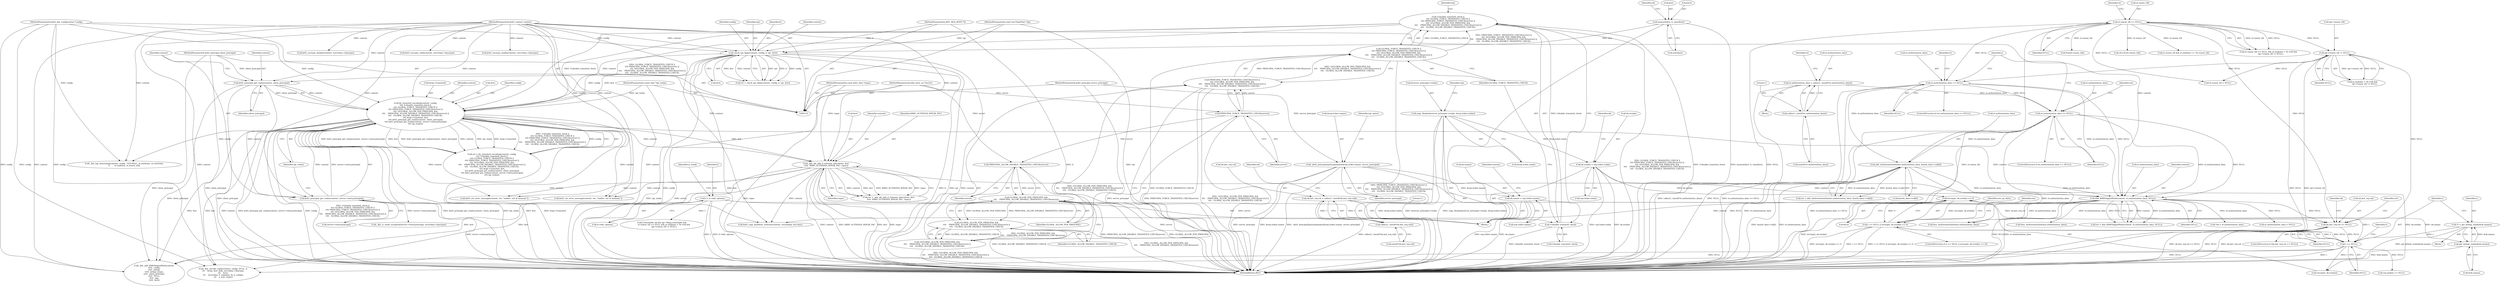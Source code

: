 digraph "0_heimdal_b1e699103f08d6a0ca46a122193c9da65f6cf837_1@API" {
"1000939" [label="(Call,strcmp(r, ek.srealm) == 0)"];
"1000936" [label="(Call,r == NULL)"];
"1000927" [label="(Call,*r = get_krbtgt_realm(&ek.sname))"];
"1000929" [label="(Call,get_krbtgt_realm(&ek.sname))"];
"1000900" [label="(Call,ek.sname = rep.ticket.sname)"];
"1000277" [label="(Call,_krb5_principal2principalname(&rep.ticket.sname, server_principal))"];
"1000123" [label="(MethodParameterIn,krb5_principal server_principal)"];
"1000830" [label="(Call,ek.last_req.val == NULL)"];
"1000814" [label="(Call,ek.last_req.val = calloc(1, sizeof(*ek.last_req.val)))"];
"1000820" [label="(Call,calloc(1, sizeof(*ek.last_req.val)))"];
"1000385" [label="(Call,et.renew_till == NULL)"];
"1000399" [label="(Call,tgt->renew_till != NULL)"];
"1000725" [label="(Call,find_KRB5SignedPath(context, et.authorization_data, NULL))"];
"1000642" [label="(Call,_kdc_tkt_add_if_relevant_ad(context, &et,\n\t\t\t\t\t  KRB5_AUTHDATA_WIN2K_PAC, rspac))"];
"1000226" [label="(Call,fix_transited_encoding(context, config,\n\t\t\t\t !f.disable_transited_check ||\n\t\t\t\t GLOBAL_FORCE_TRANSITED_CHECK ||\n\t\t\t\t PRINCIPAL_FORCE_TRANSITED_CHECK(server) ||\n\t\t\t\t !((GLOBAL_ALLOW_PER_PRINCIPAL &&\n\t\t\t\t    PRINCIPAL_ALLOW_DISABLE_TRANSITED_CHECK(server)) ||\n\t\t\t\t   GLOBAL_ALLOW_DISABLE_TRANSITED_CHECK),\n \t\t\t\t &tgt->transited, &et,\n \t\t\t\t krb5_principal_get_realm(context, client_principal),\n \t\t\t\t krb5_principal_get_realm(context, server->entry.principal),\n\t\t\t\t tgt_realm))"];
"1000255" [label="(Call,krb5_principal_get_realm(context, server->entry.principal))"];
"1000252" [label="(Call,krb5_principal_get_realm(context, client_principal))"];
"1000214" [label="(Call,check_tgs_flags(context, config, b, tgt, &et))"];
"1000111" [label="(MethodParameterIn,krb5_context context)"];
"1000112" [label="(MethodParameterIn,krb5_kdc_configuration *config)"];
"1000113" [label="(MethodParameterIn,KDC_REQ_BODY *b)"];
"1000115" [label="(MethodParameterIn,const EncTicketPart *tgt)"];
"1000156" [label="(Call,memset(&et, 0, sizeof(et)))"];
"1000126" [label="(MethodParameterIn,krb5_principal client_principal)"];
"1000229" [label="(Call,!f.disable_transited_check ||\n\t\t\t\t GLOBAL_FORCE_TRANSITED_CHECK ||\n\t\t\t\t PRINCIPAL_FORCE_TRANSITED_CHECK(server) ||\n\t\t\t\t !((GLOBAL_ALLOW_PER_PRINCIPAL &&\n\t\t\t\t    PRINCIPAL_ALLOW_DISABLE_TRANSITED_CHECK(server)) ||\n\t\t\t\t   GLOBAL_ALLOW_DISABLE_TRANSITED_CHECK))"];
"1000230" [label="(Call,!f.disable_transited_check)"];
"1000140" [label="(Call,f = b->kdc_options)"];
"1000234" [label="(Call,GLOBAL_FORCE_TRANSITED_CHECK ||\n\t\t\t\t PRINCIPAL_FORCE_TRANSITED_CHECK(server) ||\n\t\t\t\t !((GLOBAL_ALLOW_PER_PRINCIPAL &&\n\t\t\t\t    PRINCIPAL_ALLOW_DISABLE_TRANSITED_CHECK(server)) ||\n\t\t\t\t   GLOBAL_ALLOW_DISABLE_TRANSITED_CHECK))"];
"1000236" [label="(Call,PRINCIPAL_FORCE_TRANSITED_CHECK(server) ||\n\t\t\t\t !((GLOBAL_ALLOW_PER_PRINCIPAL &&\n\t\t\t\t    PRINCIPAL_ALLOW_DISABLE_TRANSITED_CHECK(server)) ||\n\t\t\t\t   GLOBAL_ALLOW_DISABLE_TRANSITED_CHECK))"];
"1000237" [label="(Call,PRINCIPAL_FORCE_TRANSITED_CHECK(server))"];
"1000122" [label="(MethodParameterIn,hdb_entry_ex *server)"];
"1000239" [label="(Call,!((GLOBAL_ALLOW_PER_PRINCIPAL &&\n\t\t\t\t    PRINCIPAL_ALLOW_DISABLE_TRANSITED_CHECK(server)) ||\n\t\t\t\t   GLOBAL_ALLOW_DISABLE_TRANSITED_CHECK))"];
"1000240" [label="(Call,(GLOBAL_ALLOW_PER_PRINCIPAL &&\n\t\t\t\t    PRINCIPAL_ALLOW_DISABLE_TRANSITED_CHECK(server)) ||\n\t\t\t\t   GLOBAL_ALLOW_DISABLE_TRANSITED_CHECK)"];
"1000241" [label="(Call,GLOBAL_ALLOW_PER_PRINCIPAL &&\n\t\t\t\t    PRINCIPAL_ALLOW_DISABLE_TRANSITED_CHECK(server))"];
"1000243" [label="(Call,PRINCIPAL_ALLOW_DISABLE_TRANSITED_CHECK(server))"];
"1000127" [label="(MethodParameterIn,const char *tgt_realm)"];
"1000131" [label="(MethodParameterIn,const krb5_data *rspac)"];
"1000677" [label="(Call,et.authorization_data == NULL)"];
"1000665" [label="(Call,et.authorization_data = calloc(1, sizeof(*et.authorization_data)))"];
"1000669" [label="(Call,calloc(1, sizeof(*et.authorization_data)))"];
"1000659" [label="(Call,et.authorization_data == NULL)"];
"1000705" [label="(Call,add_AuthorizationData(et.authorization_data, &auth_data->val[i]))"];
"1000891" [label="(Call,ek.srealm = rep.ticket.realm)"];
"1000266" [label="(Call,copy_Realm(&server_principal->realm, &rep.ticket.realm))"];
"1000935" [label="(Call,r == NULL || strcmp(r, ek.srealm) == 0)"];
"1000964" [label="(Identifier,enc_pa_data)"];
"1000666" [label="(Call,et.authorization_data)"];
"1000706" [label="(Call,et.authorization_data)"];
"1000901" [label="(Call,ek.sname)"];
"1000281" [label="(Identifier,rep)"];
"1000113" [label="(MethodParameterIn,KDC_REQ_BODY *b)"];
"1000234" [label="(Call,GLOBAL_FORCE_TRANSITED_CHECK ||\n\t\t\t\t PRINCIPAL_FORCE_TRANSITED_CHECK(server) ||\n\t\t\t\t !((GLOBAL_ALLOW_PER_PRINCIPAL &&\n\t\t\t\t    PRINCIPAL_ALLOW_DISABLE_TRANSITED_CHECK(server)) ||\n\t\t\t\t   GLOBAL_ALLOW_DISABLE_TRANSITED_CHECK))"];
"1000659" [label="(Call,et.authorization_data == NULL)"];
"1000665" [label="(Call,et.authorization_data = calloc(1, sizeof(*et.authorization_data)))"];
"1000945" [label="(Literal,0)"];
"1000248" [label="(Identifier,tgt)"];
"1000242" [label="(Identifier,GLOBAL_ALLOW_PER_PRINCIPAL)"];
"1000219" [label="(Call,&et)"];
"1000122" [label="(MethodParameterIn,hdb_entry_ex *server)"];
"1000678" [label="(Call,et.authorization_data)"];
"1000131" [label="(MethodParameterIn,const krb5_data *rspac)"];
"1000215" [label="(Identifier,context)"];
"1000681" [label="(Identifier,NULL)"];
"1000271" [label="(Call,&rep.ticket.realm)"];
"1000730" [label="(Identifier,NULL)"];
"1000212" [label="(Call,ret = check_tgs_flags(context, config, b, tgt, &et))"];
"1000253" [label="(Identifier,context)"];
"1000403" [label="(Identifier,NULL)"];
"1000262" [label="(Identifier,tgt_realm)"];
"1000256" [label="(Identifier,context)"];
"1000384" [label="(Call,et.renew_till == NULL && et.endtime < *b->till &&\n       tgt->renew_till != NULL)"];
"1000226" [label="(Call,fix_transited_encoding(context, config,\n\t\t\t\t !f.disable_transited_check ||\n\t\t\t\t GLOBAL_FORCE_TRANSITED_CHECK ||\n\t\t\t\t PRINCIPAL_FORCE_TRANSITED_CHECK(server) ||\n\t\t\t\t !((GLOBAL_ALLOW_PER_PRINCIPAL &&\n\t\t\t\t    PRINCIPAL_ALLOW_DISABLE_TRANSITED_CHECK(server)) ||\n\t\t\t\t   GLOBAL_ALLOW_DISABLE_TRANSITED_CHECK),\n \t\t\t\t &tgt->transited, &et,\n \t\t\t\t krb5_principal_get_realm(context, client_principal),\n \t\t\t\t krb5_principal_get_realm(context, server->entry.principal),\n\t\t\t\t tgt_realm))"];
"1000902" [label="(Identifier,ek)"];
"1000224" [label="(Call,ret = fix_transited_encoding(context, config,\n\t\t\t\t !f.disable_transited_check ||\n\t\t\t\t GLOBAL_FORCE_TRANSITED_CHECK ||\n\t\t\t\t PRINCIPAL_FORCE_TRANSITED_CHECK(server) ||\n\t\t\t\t !((GLOBAL_ALLOW_PER_PRINCIPAL &&\n\t\t\t\t    PRINCIPAL_ALLOW_DISABLE_TRANSITED_CHECK(server)) ||\n\t\t\t\t   GLOBAL_ALLOW_DISABLE_TRANSITED_CHECK),\n \t\t\t\t &tgt->transited, &et,\n \t\t\t\t krb5_principal_get_realm(context, client_principal),\n \t\t\t\t krb5_principal_get_realm(context, server->entry.principal),\n\t\t\t\t tgt_realm))"];
"1000246" [label="(Call,&tgt->transited)"];
"1000243" [label="(Call,PRINCIPAL_ALLOW_DISABLE_TRANSITED_CHECK(server))"];
"1000904" [label="(Call,rep.ticket.sname)"];
"1000240" [label="(Call,(GLOBAL_ALLOW_PER_PRINCIPAL &&\n\t\t\t\t    PRINCIPAL_ALLOW_DISABLE_TRANSITED_CHECK(server)) ||\n\t\t\t\t   GLOBAL_ALLOW_DISABLE_TRANSITED_CHECK)"];
"1000836" [label="(Identifier,NULL)"];
"1000727" [label="(Call,et.authorization_data)"];
"1001051" [label="(Call,krb5_enctype_disable(context, serverkey->keytype))"];
"1000909" [label="(Call,_kdc_log_timestamp(context, config, \"TGS-REQ\", et.authtime, et.starttime,\n\t\t       et.endtime, et.renew_till))"];
"1000928" [label="(Identifier,r)"];
"1000126" [label="(MethodParameterIn,krb5_principal client_principal)"];
"1000745" [label="(Call,free_AuthorizationData(et.authorization_data))"];
"1000216" [label="(Identifier,config)"];
"1000148" [label="(Identifier,is_weak)"];
"1000676" [label="(ControlStructure,if (et.authorization_data == NULL))"];
"1000664" [label="(Block,)"];
"1000726" [label="(Identifier,context)"];
"1000239" [label="(Call,!((GLOBAL_ALLOW_PER_PRINCIPAL &&\n\t\t\t\t    PRINCIPAL_ALLOW_DISABLE_TRANSITED_CHECK(server)) ||\n\t\t\t\t   GLOBAL_ALLOW_DISABLE_TRANSITED_CHECK))"];
"1000845" [label="(Identifier,ek)"];
"1000115" [label="(MethodParameterIn,const EncTicketPart *tgt)"];
"1000941" [label="(Identifier,r)"];
"1000814" [label="(Call,ek.last_req.val = calloc(1, sizeof(*ek.last_req.val)))"];
"1000939" [label="(Call,strcmp(r, ek.srealm) == 0)"];
"1000718" [label="(Call,krb5_set_error_message(context, ret, \"malloc: out of memory\"))"];
"1000644" [label="(Call,&et)"];
"1000936" [label="(Call,r == NULL)"];
"1000156" [label="(Call,memset(&et, 0, sizeof(et)))"];
"1000111" [label="(MethodParameterIn,krb5_context context)"];
"1000227" [label="(Identifier,context)"];
"1000267" [label="(Call,&server_principal->realm)"];
"1000374" [label="(Call,f.renewable_ok && tgt->flags.renewable &&\n       et.renew_till == NULL && et.endtime < *b->till &&\n       tgt->renew_till != NULL)"];
"1000929" [label="(Call,get_krbtgt_realm(&ek.sname))"];
"1000948" [label="(Identifier,ret)"];
"1000250" [label="(Call,&et)"];
"1000723" [label="(Call,ret = find_KRB5SignedPath(context, et.authorization_data, NULL))"];
"1000761" [label="(Call,*ad = et.authorization_data)"];
"1000822" [label="(Call,sizeof(*ek.last_req.val))"];
"1000934" [label="(ControlStructure,if (r == NULL || strcmp(r, ek.srealm) == 0))"];
"1000278" [label="(Call,&rep.ticket.sname)"];
"1000831" [label="(Call,ek.last_req.val)"];
"1000647" [label="(Identifier,rspac)"];
"1000938" [label="(Identifier,NULL)"];
"1001086" [label="(Call,free_AuthorizationData(et.authorization_data))"];
"1000228" [label="(Identifier,config)"];
"1000236" [label="(Call,PRINCIPAL_FORCE_TRANSITED_CHECK(server) ||\n\t\t\t\t !((GLOBAL_ALLOW_PER_PRINCIPAL &&\n\t\t\t\t    PRINCIPAL_ALLOW_DISABLE_TRANSITED_CHECK(server)) ||\n\t\t\t\t   GLOBAL_ALLOW_DISABLE_TRANSITED_CHECK))"];
"1001002" [label="(Call,krb5_enctype_valid(context, serverkey->keytype))"];
"1000277" [label="(Call,_krb5_principal2principalname(&rep.ticket.sname, server_principal))"];
"1000230" [label="(Call,!f.disable_transited_check)"];
"1000663" [label="(Identifier,NULL)"];
"1000815" [label="(Call,ek.last_req.val)"];
"1000703" [label="(Call,ret = add_AuthorizationData(et.authorization_data, &auth_data->val[i]))"];
"1000820" [label="(Call,calloc(1, sizeof(*ek.last_req.val)))"];
"1000640" [label="(Call,ret = _kdc_tkt_add_if_relevant_ad(context, &et,\n\t\t\t\t\t  KRB5_AUTHDATA_WIN2K_PAC, rspac))"];
"1000667" [label="(Identifier,et)"];
"1000937" [label="(Identifier,r)"];
"1000829" [label="(ControlStructure,if (ek.last_req.val == NULL))"];
"1000112" [label="(MethodParameterIn,krb5_kdc_configuration *config)"];
"1000218" [label="(Identifier,tgt)"];
"1000164" [label="(Identifier,ek)"];
"1000140" [label="(Call,f = b->kdc_options)"];
"1000245" [label="(Identifier,GLOBAL_ALLOW_DISABLE_TRANSITED_CHECK)"];
"1000935" [label="(Call,r == NULL || strcmp(r, ek.srealm) == 0)"];
"1000686" [label="(Call,krb5_set_error_message(context, ret, \"malloc: out of memory\"))"];
"1000266" [label="(Call,copy_Realm(&server_principal->realm, &rep.ticket.realm))"];
"1000235" [label="(Identifier,GLOBAL_FORCE_TRANSITED_CHECK)"];
"1000238" [label="(Identifier,server)"];
"1000135" [label="(Block,)"];
"1000577" [label="(Call,et.renew_till = NULL)"];
"1001028" [label="(Call,_kdc_encode_reply(context, config, NULL, 0,\n\t\t\t    &rep, &et, &ek, serverkey->keytype,\n\t\t\t    kvno,\n\t\t\t    serverkey, 0, replykey, rk_is_subkey,\n\t\t\t    e_text, reply))"];
"1000940" [label="(Call,strcmp(r, ek.srealm))"];
"1000214" [label="(Call,check_tgs_flags(context, config, b, tgt, &et))"];
"1000900" [label="(Call,ek.sname = rep.ticket.sname)"];
"1000753" [label="(Call,et.authorization_data = NULL)"];
"1000244" [label="(Identifier,server)"];
"1000229" [label="(Call,!f.disable_transited_check ||\n\t\t\t\t GLOBAL_FORCE_TRANSITED_CHECK ||\n\t\t\t\t PRINCIPAL_FORCE_TRANSITED_CHECK(server) ||\n\t\t\t\t !((GLOBAL_ALLOW_PER_PRINCIPAL &&\n\t\t\t\t    PRINCIPAL_ALLOW_DISABLE_TRANSITED_CHECK(server)) ||\n\t\t\t\t   GLOBAL_ALLOW_DISABLE_TRANSITED_CHECK))"];
"1000930" [label="(Call,&ek.sname)"];
"1000643" [label="(Identifier,context)"];
"1000891" [label="(Call,ek.srealm = rep.ticket.realm)"];
"1000910" [label="(Identifier,context)"];
"1000389" [label="(Identifier,NULL)"];
"1000833" [label="(Identifier,ek)"];
"1000160" [label="(Call,sizeof(et))"];
"1000241" [label="(Call,GLOBAL_ALLOW_PER_PRINCIPAL &&\n\t\t\t\t    PRINCIPAL_ALLOW_DISABLE_TRANSITED_CHECK(server))"];
"1000646" [label="(Identifier,KRB5_AUTHDATA_WIN2K_PAC)"];
"1001077" [label="(Call,free(et.renew_till))"];
"1000157" [label="(Call,&et)"];
"1000830" [label="(Call,ek.last_req.val == NULL)"];
"1000693" [label="(Identifier,i)"];
"1000677" [label="(Call,et.authorization_data == NULL)"];
"1000670" [label="(Literal,1)"];
"1000393" [label="(Identifier,et)"];
"1000783" [label="(Call,krb5_copy_keyblock_contents(context, sessionkey, &et.key))"];
"1000705" [label="(Call,add_AuthorizationData(et.authorization_data, &auth_data->val[i]))"];
"1000895" [label="(Call,rep.ticket.realm)"];
"1000255" [label="(Call,krb5_principal_get_realm(context, server->entry.principal))"];
"1000231" [label="(Call,f.disable_transited_check)"];
"1000671" [label="(Call,sizeof(*et.authorization_data))"];
"1000892" [label="(Call,ek.srealm)"];
"1000399" [label="(Call,tgt->renew_till != NULL)"];
"1000979" [label="(Call,rep.padata == NULL)"];
"1000412" [label="(Call,ALLOC(et.renew_till))"];
"1000642" [label="(Call,_kdc_tkt_add_if_relevant_ad(context, &et,\n\t\t\t\t\t  KRB5_AUTHDATA_WIN2K_PAC, rspac))"];
"1000386" [label="(Call,et.renew_till)"];
"1000725" [label="(Call,find_KRB5SignedPath(context, et.authorization_data, NULL))"];
"1000658" [label="(ControlStructure,if (et.authorization_data == NULL))"];
"1000284" [label="(Identifier,server_principal)"];
"1000949" [label="(Call,_kdc_add_KRB5SignedPath(context,\n\t\t\t\t\t  config,\n\t\t\t\t\t  krbtgt,\n\t\t\t\t\t  krbtgt_etype,\n\t\t\t\t\t  client_principal,\n\t\t\t\t\t  NULL,\n\t\t\t\t\t  spp,\n\t\t\t\t\t  &et))"];
"1001122" [label="(MethodReturn,RET)"];
"1000390" [label="(Call,et.endtime < *b->till &&\n       tgt->renew_till != NULL)"];
"1000927" [label="(Call,*r = get_krbtgt_realm(&ek.sname))"];
"1000925" [label="(Block,)"];
"1000679" [label="(Identifier,et)"];
"1000660" [label="(Call,et.authorization_data)"];
"1000560" [label="(Call,et.renew_till && et.endtime == *et.renew_till)"];
"1000237" [label="(Call,PRINCIPAL_FORCE_TRANSITED_CHECK(server))"];
"1000669" [label="(Call,calloc(1, sizeof(*et.authorization_data)))"];
"1000159" [label="(Literal,0)"];
"1000142" [label="(Call,b->kdc_options)"];
"1000684" [label="(Identifier,ret)"];
"1000127" [label="(MethodParameterIn,const char *tgt_realm)"];
"1001008" [label="(Call,_kdc_is_weak_exception(server->entry.principal, serverkey->keytype))"];
"1000252" [label="(Call,krb5_principal_get_realm(context, client_principal))"];
"1000217" [label="(Identifier,b)"];
"1000123" [label="(MethodParameterIn,krb5_principal server_principal)"];
"1000141" [label="(Identifier,f)"];
"1000709" [label="(Call,&auth_data->val[i])"];
"1001018" [label="(Call,krb5_enctype_enable(context, serverkey->keytype))"];
"1000821" [label="(Literal,1)"];
"1000257" [label="(Call,server->entry.principal)"];
"1000254" [label="(Identifier,client_principal)"];
"1000385" [label="(Call,et.renew_till == NULL)"];
"1000400" [label="(Call,tgt->renew_till)"];
"1000288" [label="(Identifier,tgt_name)"];
"1000839" [label="(Identifier,ret)"];
"1000939" -> "1000935"  [label="AST: "];
"1000939" -> "1000945"  [label="CFG: "];
"1000940" -> "1000939"  [label="AST: "];
"1000945" -> "1000939"  [label="AST: "];
"1000935" -> "1000939"  [label="CFG: "];
"1000939" -> "1001122"  [label="DDG: strcmp(r, ek.srealm)"];
"1000939" -> "1000935"  [label="DDG: strcmp(r, ek.srealm)"];
"1000939" -> "1000935"  [label="DDG: 0"];
"1000936" -> "1000939"  [label="DDG: r"];
"1000891" -> "1000939"  [label="DDG: ek.srealm"];
"1000936" -> "1000935"  [label="AST: "];
"1000936" -> "1000938"  [label="CFG: "];
"1000937" -> "1000936"  [label="AST: "];
"1000938" -> "1000936"  [label="AST: "];
"1000941" -> "1000936"  [label="CFG: "];
"1000935" -> "1000936"  [label="CFG: "];
"1000936" -> "1001122"  [label="DDG: r"];
"1000936" -> "1000935"  [label="DDG: r"];
"1000936" -> "1000935"  [label="DDG: NULL"];
"1000927" -> "1000936"  [label="DDG: r"];
"1000830" -> "1000936"  [label="DDG: NULL"];
"1000936" -> "1000940"  [label="DDG: r"];
"1000936" -> "1000949"  [label="DDG: NULL"];
"1000936" -> "1000979"  [label="DDG: NULL"];
"1000936" -> "1001028"  [label="DDG: NULL"];
"1000927" -> "1000925"  [label="AST: "];
"1000927" -> "1000929"  [label="CFG: "];
"1000928" -> "1000927"  [label="AST: "];
"1000929" -> "1000927"  [label="AST: "];
"1000937" -> "1000927"  [label="CFG: "];
"1000927" -> "1001122"  [label="DDG: get_krbtgt_realm(&ek.sname)"];
"1000929" -> "1000927"  [label="DDG: &ek.sname"];
"1000929" -> "1000930"  [label="CFG: "];
"1000930" -> "1000929"  [label="AST: "];
"1000929" -> "1001122"  [label="DDG: &ek.sname"];
"1000900" -> "1000929"  [label="DDG: ek.sname"];
"1000900" -> "1000135"  [label="AST: "];
"1000900" -> "1000904"  [label="CFG: "];
"1000901" -> "1000900"  [label="AST: "];
"1000904" -> "1000900"  [label="AST: "];
"1000910" -> "1000900"  [label="CFG: "];
"1000900" -> "1001122"  [label="DDG: rep.ticket.sname"];
"1000900" -> "1001122"  [label="DDG: ek.sname"];
"1000277" -> "1000900"  [label="DDG: &rep.ticket.sname"];
"1000277" -> "1000135"  [label="AST: "];
"1000277" -> "1000284"  [label="CFG: "];
"1000278" -> "1000277"  [label="AST: "];
"1000284" -> "1000277"  [label="AST: "];
"1000288" -> "1000277"  [label="CFG: "];
"1000277" -> "1001122"  [label="DDG: server_principal"];
"1000277" -> "1001122"  [label="DDG: &rep.ticket.sname"];
"1000277" -> "1001122"  [label="DDG: _krb5_principal2principalname(&rep.ticket.sname, server_principal)"];
"1000123" -> "1000277"  [label="DDG: server_principal"];
"1000123" -> "1000110"  [label="AST: "];
"1000123" -> "1001122"  [label="DDG: server_principal"];
"1000830" -> "1000829"  [label="AST: "];
"1000830" -> "1000836"  [label="CFG: "];
"1000831" -> "1000830"  [label="AST: "];
"1000836" -> "1000830"  [label="AST: "];
"1000839" -> "1000830"  [label="CFG: "];
"1000845" -> "1000830"  [label="CFG: "];
"1000830" -> "1001122"  [label="DDG: ek.last_req.val == NULL"];
"1000830" -> "1001122"  [label="DDG: NULL"];
"1000830" -> "1001122"  [label="DDG: ek.last_req.val"];
"1000814" -> "1000830"  [label="DDG: ek.last_req.val"];
"1000385" -> "1000830"  [label="DDG: NULL"];
"1000399" -> "1000830"  [label="DDG: NULL"];
"1000725" -> "1000830"  [label="DDG: NULL"];
"1000814" -> "1000135"  [label="AST: "];
"1000814" -> "1000820"  [label="CFG: "];
"1000815" -> "1000814"  [label="AST: "];
"1000820" -> "1000814"  [label="AST: "];
"1000833" -> "1000814"  [label="CFG: "];
"1000814" -> "1001122"  [label="DDG: calloc(1, sizeof(*ek.last_req.val))"];
"1000820" -> "1000814"  [label="DDG: 1"];
"1000820" -> "1000822"  [label="CFG: "];
"1000821" -> "1000820"  [label="AST: "];
"1000822" -> "1000820"  [label="AST: "];
"1000385" -> "1000384"  [label="AST: "];
"1000385" -> "1000389"  [label="CFG: "];
"1000386" -> "1000385"  [label="AST: "];
"1000389" -> "1000385"  [label="AST: "];
"1000393" -> "1000385"  [label="CFG: "];
"1000384" -> "1000385"  [label="CFG: "];
"1000385" -> "1001122"  [label="DDG: NULL"];
"1000385" -> "1001122"  [label="DDG: et.renew_till"];
"1000385" -> "1000384"  [label="DDG: et.renew_till"];
"1000385" -> "1000384"  [label="DDG: NULL"];
"1000385" -> "1000399"  [label="DDG: NULL"];
"1000385" -> "1000412"  [label="DDG: et.renew_till"];
"1000385" -> "1000560"  [label="DDG: et.renew_till"];
"1000385" -> "1000577"  [label="DDG: NULL"];
"1000385" -> "1000659"  [label="DDG: NULL"];
"1000385" -> "1001077"  [label="DDG: et.renew_till"];
"1000399" -> "1000390"  [label="AST: "];
"1000399" -> "1000403"  [label="CFG: "];
"1000400" -> "1000399"  [label="AST: "];
"1000403" -> "1000399"  [label="AST: "];
"1000390" -> "1000399"  [label="CFG: "];
"1000399" -> "1001122"  [label="DDG: NULL"];
"1000399" -> "1001122"  [label="DDG: tgt->renew_till"];
"1000399" -> "1000390"  [label="DDG: tgt->renew_till"];
"1000399" -> "1000390"  [label="DDG: NULL"];
"1000399" -> "1000577"  [label="DDG: NULL"];
"1000399" -> "1000659"  [label="DDG: NULL"];
"1000725" -> "1000723"  [label="AST: "];
"1000725" -> "1000730"  [label="CFG: "];
"1000726" -> "1000725"  [label="AST: "];
"1000727" -> "1000725"  [label="AST: "];
"1000730" -> "1000725"  [label="AST: "];
"1000723" -> "1000725"  [label="CFG: "];
"1000725" -> "1001122"  [label="DDG: NULL"];
"1000725" -> "1001122"  [label="DDG: et.authorization_data"];
"1000725" -> "1000723"  [label="DDG: context"];
"1000725" -> "1000723"  [label="DDG: et.authorization_data"];
"1000725" -> "1000723"  [label="DDG: NULL"];
"1000642" -> "1000725"  [label="DDG: context"];
"1000226" -> "1000725"  [label="DDG: context"];
"1000111" -> "1000725"  [label="DDG: context"];
"1000677" -> "1000725"  [label="DDG: et.authorization_data"];
"1000677" -> "1000725"  [label="DDG: NULL"];
"1000659" -> "1000725"  [label="DDG: et.authorization_data"];
"1000659" -> "1000725"  [label="DDG: NULL"];
"1000705" -> "1000725"  [label="DDG: et.authorization_data"];
"1000725" -> "1000745"  [label="DDG: et.authorization_data"];
"1000725" -> "1000753"  [label="DDG: NULL"];
"1000725" -> "1000761"  [label="DDG: et.authorization_data"];
"1000725" -> "1000783"  [label="DDG: context"];
"1000725" -> "1001086"  [label="DDG: et.authorization_data"];
"1000642" -> "1000640"  [label="AST: "];
"1000642" -> "1000647"  [label="CFG: "];
"1000643" -> "1000642"  [label="AST: "];
"1000644" -> "1000642"  [label="AST: "];
"1000646" -> "1000642"  [label="AST: "];
"1000647" -> "1000642"  [label="AST: "];
"1000640" -> "1000642"  [label="CFG: "];
"1000642" -> "1001122"  [label="DDG: context"];
"1000642" -> "1001122"  [label="DDG: KRB5_AUTHDATA_WIN2K_PAC"];
"1000642" -> "1001122"  [label="DDG: &et"];
"1000642" -> "1001122"  [label="DDG: rspac"];
"1000642" -> "1000640"  [label="DDG: context"];
"1000642" -> "1000640"  [label="DDG: &et"];
"1000642" -> "1000640"  [label="DDG: KRB5_AUTHDATA_WIN2K_PAC"];
"1000642" -> "1000640"  [label="DDG: rspac"];
"1000226" -> "1000642"  [label="DDG: context"];
"1000226" -> "1000642"  [label="DDG: &et"];
"1000111" -> "1000642"  [label="DDG: context"];
"1000131" -> "1000642"  [label="DDG: rspac"];
"1000642" -> "1000686"  [label="DDG: context"];
"1000642" -> "1000718"  [label="DDG: context"];
"1000642" -> "1000783"  [label="DDG: context"];
"1000642" -> "1000949"  [label="DDG: &et"];
"1000642" -> "1001028"  [label="DDG: &et"];
"1000226" -> "1000224"  [label="AST: "];
"1000226" -> "1000262"  [label="CFG: "];
"1000227" -> "1000226"  [label="AST: "];
"1000228" -> "1000226"  [label="AST: "];
"1000229" -> "1000226"  [label="AST: "];
"1000246" -> "1000226"  [label="AST: "];
"1000250" -> "1000226"  [label="AST: "];
"1000252" -> "1000226"  [label="AST: "];
"1000255" -> "1000226"  [label="AST: "];
"1000262" -> "1000226"  [label="AST: "];
"1000224" -> "1000226"  [label="CFG: "];
"1000226" -> "1001122"  [label="DDG: context"];
"1000226" -> "1001122"  [label="DDG: krb5_principal_get_realm(context, server->entry.principal)"];
"1000226" -> "1001122"  [label="DDG: config"];
"1000226" -> "1001122"  [label="DDG: !f.disable_transited_check ||\n\t\t\t\t GLOBAL_FORCE_TRANSITED_CHECK ||\n\t\t\t\t PRINCIPAL_FORCE_TRANSITED_CHECK(server) ||\n\t\t\t\t !((GLOBAL_ALLOW_PER_PRINCIPAL &&\n\t\t\t\t    PRINCIPAL_ALLOW_DISABLE_TRANSITED_CHECK(server)) ||\n\t\t\t\t   GLOBAL_ALLOW_DISABLE_TRANSITED_CHECK)"];
"1000226" -> "1001122"  [label="DDG: krb5_principal_get_realm(context, client_principal)"];
"1000226" -> "1001122"  [label="DDG: tgt_realm"];
"1000226" -> "1001122"  [label="DDG: &et"];
"1000226" -> "1001122"  [label="DDG: &tgt->transited"];
"1000226" -> "1000224"  [label="DDG: krb5_principal_get_realm(context, server->entry.principal)"];
"1000226" -> "1000224"  [label="DDG: &et"];
"1000226" -> "1000224"  [label="DDG: krb5_principal_get_realm(context, client_principal)"];
"1000226" -> "1000224"  [label="DDG: context"];
"1000226" -> "1000224"  [label="DDG: tgt_realm"];
"1000226" -> "1000224"  [label="DDG: &tgt->transited"];
"1000226" -> "1000224"  [label="DDG: !f.disable_transited_check ||\n\t\t\t\t GLOBAL_FORCE_TRANSITED_CHECK ||\n\t\t\t\t PRINCIPAL_FORCE_TRANSITED_CHECK(server) ||\n\t\t\t\t !((GLOBAL_ALLOW_PER_PRINCIPAL &&\n\t\t\t\t    PRINCIPAL_ALLOW_DISABLE_TRANSITED_CHECK(server)) ||\n\t\t\t\t   GLOBAL_ALLOW_DISABLE_TRANSITED_CHECK)"];
"1000226" -> "1000224"  [label="DDG: config"];
"1000255" -> "1000226"  [label="DDG: context"];
"1000255" -> "1000226"  [label="DDG: server->entry.principal"];
"1000111" -> "1000226"  [label="DDG: context"];
"1000214" -> "1000226"  [label="DDG: config"];
"1000214" -> "1000226"  [label="DDG: &et"];
"1000112" -> "1000226"  [label="DDG: config"];
"1000229" -> "1000226"  [label="DDG: !f.disable_transited_check"];
"1000229" -> "1000226"  [label="DDG: GLOBAL_FORCE_TRANSITED_CHECK ||\n\t\t\t\t PRINCIPAL_FORCE_TRANSITED_CHECK(server) ||\n\t\t\t\t !((GLOBAL_ALLOW_PER_PRINCIPAL &&\n\t\t\t\t    PRINCIPAL_ALLOW_DISABLE_TRANSITED_CHECK(server)) ||\n\t\t\t\t   GLOBAL_ALLOW_DISABLE_TRANSITED_CHECK)"];
"1000252" -> "1000226"  [label="DDG: context"];
"1000252" -> "1000226"  [label="DDG: client_principal"];
"1000127" -> "1000226"  [label="DDG: tgt_realm"];
"1000226" -> "1000686"  [label="DDG: context"];
"1000226" -> "1000718"  [label="DDG: context"];
"1000226" -> "1000783"  [label="DDG: context"];
"1000226" -> "1000909"  [label="DDG: config"];
"1000226" -> "1000949"  [label="DDG: &et"];
"1000226" -> "1001028"  [label="DDG: &et"];
"1000255" -> "1000257"  [label="CFG: "];
"1000256" -> "1000255"  [label="AST: "];
"1000257" -> "1000255"  [label="AST: "];
"1000262" -> "1000255"  [label="CFG: "];
"1000255" -> "1001122"  [label="DDG: server->entry.principal"];
"1000252" -> "1000255"  [label="DDG: context"];
"1000111" -> "1000255"  [label="DDG: context"];
"1000255" -> "1001008"  [label="DDG: server->entry.principal"];
"1000252" -> "1000254"  [label="CFG: "];
"1000253" -> "1000252"  [label="AST: "];
"1000254" -> "1000252"  [label="AST: "];
"1000256" -> "1000252"  [label="CFG: "];
"1000252" -> "1001122"  [label="DDG: client_principal"];
"1000214" -> "1000252"  [label="DDG: context"];
"1000111" -> "1000252"  [label="DDG: context"];
"1000126" -> "1000252"  [label="DDG: client_principal"];
"1000252" -> "1000949"  [label="DDG: client_principal"];
"1000214" -> "1000212"  [label="AST: "];
"1000214" -> "1000219"  [label="CFG: "];
"1000215" -> "1000214"  [label="AST: "];
"1000216" -> "1000214"  [label="AST: "];
"1000217" -> "1000214"  [label="AST: "];
"1000218" -> "1000214"  [label="AST: "];
"1000219" -> "1000214"  [label="AST: "];
"1000212" -> "1000214"  [label="CFG: "];
"1000214" -> "1001122"  [label="DDG: config"];
"1000214" -> "1001122"  [label="DDG: &et"];
"1000214" -> "1001122"  [label="DDG: b"];
"1000214" -> "1001122"  [label="DDG: tgt"];
"1000214" -> "1001122"  [label="DDG: context"];
"1000214" -> "1000212"  [label="DDG: tgt"];
"1000214" -> "1000212"  [label="DDG: b"];
"1000214" -> "1000212"  [label="DDG: config"];
"1000214" -> "1000212"  [label="DDG: &et"];
"1000214" -> "1000212"  [label="DDG: context"];
"1000111" -> "1000214"  [label="DDG: context"];
"1000112" -> "1000214"  [label="DDG: config"];
"1000113" -> "1000214"  [label="DDG: b"];
"1000115" -> "1000214"  [label="DDG: tgt"];
"1000156" -> "1000214"  [label="DDG: &et"];
"1000111" -> "1000110"  [label="AST: "];
"1000111" -> "1001122"  [label="DDG: context"];
"1000111" -> "1000686"  [label="DDG: context"];
"1000111" -> "1000718"  [label="DDG: context"];
"1000111" -> "1000783"  [label="DDG: context"];
"1000111" -> "1000909"  [label="DDG: context"];
"1000111" -> "1000949"  [label="DDG: context"];
"1000111" -> "1001002"  [label="DDG: context"];
"1000111" -> "1001018"  [label="DDG: context"];
"1000111" -> "1001028"  [label="DDG: context"];
"1000111" -> "1001051"  [label="DDG: context"];
"1000112" -> "1000110"  [label="AST: "];
"1000112" -> "1001122"  [label="DDG: config"];
"1000112" -> "1000909"  [label="DDG: config"];
"1000112" -> "1000949"  [label="DDG: config"];
"1000112" -> "1001028"  [label="DDG: config"];
"1000113" -> "1000110"  [label="AST: "];
"1000113" -> "1001122"  [label="DDG: b"];
"1000115" -> "1000110"  [label="AST: "];
"1000115" -> "1001122"  [label="DDG: tgt"];
"1000156" -> "1000135"  [label="AST: "];
"1000156" -> "1000160"  [label="CFG: "];
"1000157" -> "1000156"  [label="AST: "];
"1000159" -> "1000156"  [label="AST: "];
"1000160" -> "1000156"  [label="AST: "];
"1000164" -> "1000156"  [label="CFG: "];
"1000156" -> "1001122"  [label="DDG: memset(&et, 0, sizeof(et))"];
"1000126" -> "1000110"  [label="AST: "];
"1000126" -> "1001122"  [label="DDG: client_principal"];
"1000126" -> "1000949"  [label="DDG: client_principal"];
"1000229" -> "1000230"  [label="CFG: "];
"1000229" -> "1000234"  [label="CFG: "];
"1000230" -> "1000229"  [label="AST: "];
"1000234" -> "1000229"  [label="AST: "];
"1000248" -> "1000229"  [label="CFG: "];
"1000229" -> "1001122"  [label="DDG: GLOBAL_FORCE_TRANSITED_CHECK ||\n\t\t\t\t PRINCIPAL_FORCE_TRANSITED_CHECK(server) ||\n\t\t\t\t !((GLOBAL_ALLOW_PER_PRINCIPAL &&\n\t\t\t\t    PRINCIPAL_ALLOW_DISABLE_TRANSITED_CHECK(server)) ||\n\t\t\t\t   GLOBAL_ALLOW_DISABLE_TRANSITED_CHECK)"];
"1000229" -> "1001122"  [label="DDG: !f.disable_transited_check"];
"1000230" -> "1000229"  [label="DDG: f.disable_transited_check"];
"1000234" -> "1000229"  [label="DDG: GLOBAL_FORCE_TRANSITED_CHECK"];
"1000234" -> "1000229"  [label="DDG: PRINCIPAL_FORCE_TRANSITED_CHECK(server) ||\n\t\t\t\t !((GLOBAL_ALLOW_PER_PRINCIPAL &&\n\t\t\t\t    PRINCIPAL_ALLOW_DISABLE_TRANSITED_CHECK(server)) ||\n\t\t\t\t   GLOBAL_ALLOW_DISABLE_TRANSITED_CHECK)"];
"1000230" -> "1000231"  [label="CFG: "];
"1000231" -> "1000230"  [label="AST: "];
"1000235" -> "1000230"  [label="CFG: "];
"1000230" -> "1001122"  [label="DDG: f.disable_transited_check"];
"1000140" -> "1000230"  [label="DDG: f"];
"1000140" -> "1000135"  [label="AST: "];
"1000140" -> "1000142"  [label="CFG: "];
"1000141" -> "1000140"  [label="AST: "];
"1000142" -> "1000140"  [label="AST: "];
"1000148" -> "1000140"  [label="CFG: "];
"1000140" -> "1001122"  [label="DDG: b->kdc_options"];
"1000140" -> "1001122"  [label="DDG: f"];
"1000140" -> "1000374"  [label="DDG: f"];
"1000234" -> "1000235"  [label="CFG: "];
"1000234" -> "1000236"  [label="CFG: "];
"1000235" -> "1000234"  [label="AST: "];
"1000236" -> "1000234"  [label="AST: "];
"1000234" -> "1001122"  [label="DDG: PRINCIPAL_FORCE_TRANSITED_CHECK(server) ||\n\t\t\t\t !((GLOBAL_ALLOW_PER_PRINCIPAL &&\n\t\t\t\t    PRINCIPAL_ALLOW_DISABLE_TRANSITED_CHECK(server)) ||\n\t\t\t\t   GLOBAL_ALLOW_DISABLE_TRANSITED_CHECK)"];
"1000234" -> "1001122"  [label="DDG: GLOBAL_FORCE_TRANSITED_CHECK"];
"1000236" -> "1000234"  [label="DDG: PRINCIPAL_FORCE_TRANSITED_CHECK(server)"];
"1000236" -> "1000234"  [label="DDG: !((GLOBAL_ALLOW_PER_PRINCIPAL &&\n\t\t\t\t    PRINCIPAL_ALLOW_DISABLE_TRANSITED_CHECK(server)) ||\n\t\t\t\t   GLOBAL_ALLOW_DISABLE_TRANSITED_CHECK)"];
"1000236" -> "1000237"  [label="CFG: "];
"1000236" -> "1000239"  [label="CFG: "];
"1000237" -> "1000236"  [label="AST: "];
"1000239" -> "1000236"  [label="AST: "];
"1000236" -> "1001122"  [label="DDG: PRINCIPAL_FORCE_TRANSITED_CHECK(server)"];
"1000236" -> "1001122"  [label="DDG: !((GLOBAL_ALLOW_PER_PRINCIPAL &&\n\t\t\t\t    PRINCIPAL_ALLOW_DISABLE_TRANSITED_CHECK(server)) ||\n\t\t\t\t   GLOBAL_ALLOW_DISABLE_TRANSITED_CHECK)"];
"1000237" -> "1000236"  [label="DDG: server"];
"1000239" -> "1000236"  [label="DDG: (GLOBAL_ALLOW_PER_PRINCIPAL &&\n\t\t\t\t    PRINCIPAL_ALLOW_DISABLE_TRANSITED_CHECK(server)) ||\n\t\t\t\t   GLOBAL_ALLOW_DISABLE_TRANSITED_CHECK"];
"1000237" -> "1000238"  [label="CFG: "];
"1000238" -> "1000237"  [label="AST: "];
"1000242" -> "1000237"  [label="CFG: "];
"1000237" -> "1001122"  [label="DDG: server"];
"1000122" -> "1000237"  [label="DDG: server"];
"1000237" -> "1000243"  [label="DDG: server"];
"1000122" -> "1000110"  [label="AST: "];
"1000122" -> "1001122"  [label="DDG: server"];
"1000122" -> "1000243"  [label="DDG: server"];
"1000239" -> "1000240"  [label="CFG: "];
"1000240" -> "1000239"  [label="AST: "];
"1000239" -> "1001122"  [label="DDG: (GLOBAL_ALLOW_PER_PRINCIPAL &&\n\t\t\t\t    PRINCIPAL_ALLOW_DISABLE_TRANSITED_CHECK(server)) ||\n\t\t\t\t   GLOBAL_ALLOW_DISABLE_TRANSITED_CHECK"];
"1000240" -> "1000239"  [label="DDG: GLOBAL_ALLOW_PER_PRINCIPAL &&\n\t\t\t\t    PRINCIPAL_ALLOW_DISABLE_TRANSITED_CHECK(server)"];
"1000240" -> "1000239"  [label="DDG: GLOBAL_ALLOW_DISABLE_TRANSITED_CHECK"];
"1000240" -> "1000241"  [label="CFG: "];
"1000240" -> "1000245"  [label="CFG: "];
"1000241" -> "1000240"  [label="AST: "];
"1000245" -> "1000240"  [label="AST: "];
"1000240" -> "1001122"  [label="DDG: GLOBAL_ALLOW_DISABLE_TRANSITED_CHECK"];
"1000240" -> "1001122"  [label="DDG: GLOBAL_ALLOW_PER_PRINCIPAL &&\n\t\t\t\t    PRINCIPAL_ALLOW_DISABLE_TRANSITED_CHECK(server)"];
"1000241" -> "1000240"  [label="DDG: GLOBAL_ALLOW_PER_PRINCIPAL"];
"1000241" -> "1000240"  [label="DDG: PRINCIPAL_ALLOW_DISABLE_TRANSITED_CHECK(server)"];
"1000241" -> "1000242"  [label="CFG: "];
"1000241" -> "1000243"  [label="CFG: "];
"1000242" -> "1000241"  [label="AST: "];
"1000243" -> "1000241"  [label="AST: "];
"1000245" -> "1000241"  [label="CFG: "];
"1000241" -> "1001122"  [label="DDG: GLOBAL_ALLOW_PER_PRINCIPAL"];
"1000241" -> "1001122"  [label="DDG: PRINCIPAL_ALLOW_DISABLE_TRANSITED_CHECK(server)"];
"1000243" -> "1000241"  [label="DDG: server"];
"1000243" -> "1000244"  [label="CFG: "];
"1000244" -> "1000243"  [label="AST: "];
"1000243" -> "1001122"  [label="DDG: server"];
"1000127" -> "1000110"  [label="AST: "];
"1000127" -> "1001122"  [label="DDG: tgt_realm"];
"1000131" -> "1000110"  [label="AST: "];
"1000131" -> "1001122"  [label="DDG: rspac"];
"1000677" -> "1000676"  [label="AST: "];
"1000677" -> "1000681"  [label="CFG: "];
"1000678" -> "1000677"  [label="AST: "];
"1000681" -> "1000677"  [label="AST: "];
"1000684" -> "1000677"  [label="CFG: "];
"1000693" -> "1000677"  [label="CFG: "];
"1000677" -> "1001122"  [label="DDG: NULL"];
"1000677" -> "1001122"  [label="DDG: et.authorization_data"];
"1000677" -> "1001122"  [label="DDG: et.authorization_data == NULL"];
"1000665" -> "1000677"  [label="DDG: et.authorization_data"];
"1000659" -> "1000677"  [label="DDG: NULL"];
"1000677" -> "1000705"  [label="DDG: et.authorization_data"];
"1000677" -> "1001086"  [label="DDG: et.authorization_data"];
"1000665" -> "1000664"  [label="AST: "];
"1000665" -> "1000669"  [label="CFG: "];
"1000666" -> "1000665"  [label="AST: "];
"1000669" -> "1000665"  [label="AST: "];
"1000679" -> "1000665"  [label="CFG: "];
"1000665" -> "1001122"  [label="DDG: calloc(1, sizeof(*et.authorization_data))"];
"1000669" -> "1000665"  [label="DDG: 1"];
"1000669" -> "1000671"  [label="CFG: "];
"1000670" -> "1000669"  [label="AST: "];
"1000671" -> "1000669"  [label="AST: "];
"1000659" -> "1000658"  [label="AST: "];
"1000659" -> "1000663"  [label="CFG: "];
"1000660" -> "1000659"  [label="AST: "];
"1000663" -> "1000659"  [label="AST: "];
"1000667" -> "1000659"  [label="CFG: "];
"1000693" -> "1000659"  [label="CFG: "];
"1000659" -> "1001122"  [label="DDG: NULL"];
"1000659" -> "1001122"  [label="DDG: et.authorization_data == NULL"];
"1000659" -> "1000705"  [label="DDG: et.authorization_data"];
"1000705" -> "1000703"  [label="AST: "];
"1000705" -> "1000709"  [label="CFG: "];
"1000706" -> "1000705"  [label="AST: "];
"1000709" -> "1000705"  [label="AST: "];
"1000703" -> "1000705"  [label="CFG: "];
"1000705" -> "1001122"  [label="DDG: &auth_data->val[i]"];
"1000705" -> "1001122"  [label="DDG: et.authorization_data"];
"1000705" -> "1000703"  [label="DDG: et.authorization_data"];
"1000705" -> "1000703"  [label="DDG: &auth_data->val[i]"];
"1000705" -> "1001086"  [label="DDG: et.authorization_data"];
"1000891" -> "1000135"  [label="AST: "];
"1000891" -> "1000895"  [label="CFG: "];
"1000892" -> "1000891"  [label="AST: "];
"1000895" -> "1000891"  [label="AST: "];
"1000902" -> "1000891"  [label="CFG: "];
"1000891" -> "1001122"  [label="DDG: rep.ticket.realm"];
"1000891" -> "1001122"  [label="DDG: ek.srealm"];
"1000266" -> "1000891"  [label="DDG: &rep.ticket.realm"];
"1000891" -> "1000940"  [label="DDG: ek.srealm"];
"1000266" -> "1000135"  [label="AST: "];
"1000266" -> "1000271"  [label="CFG: "];
"1000267" -> "1000266"  [label="AST: "];
"1000271" -> "1000266"  [label="AST: "];
"1000281" -> "1000266"  [label="CFG: "];
"1000266" -> "1001122"  [label="DDG: &server_principal->realm"];
"1000266" -> "1001122"  [label="DDG: copy_Realm(&server_principal->realm, &rep.ticket.realm)"];
"1000266" -> "1001122"  [label="DDG: &rep.ticket.realm"];
"1000935" -> "1000934"  [label="AST: "];
"1000948" -> "1000935"  [label="CFG: "];
"1000964" -> "1000935"  [label="CFG: "];
"1000935" -> "1001122"  [label="DDG: strcmp(r, ek.srealm) == 0"];
"1000935" -> "1001122"  [label="DDG: r == NULL"];
"1000935" -> "1001122"  [label="DDG: r == NULL || strcmp(r, ek.srealm) == 0"];
}
